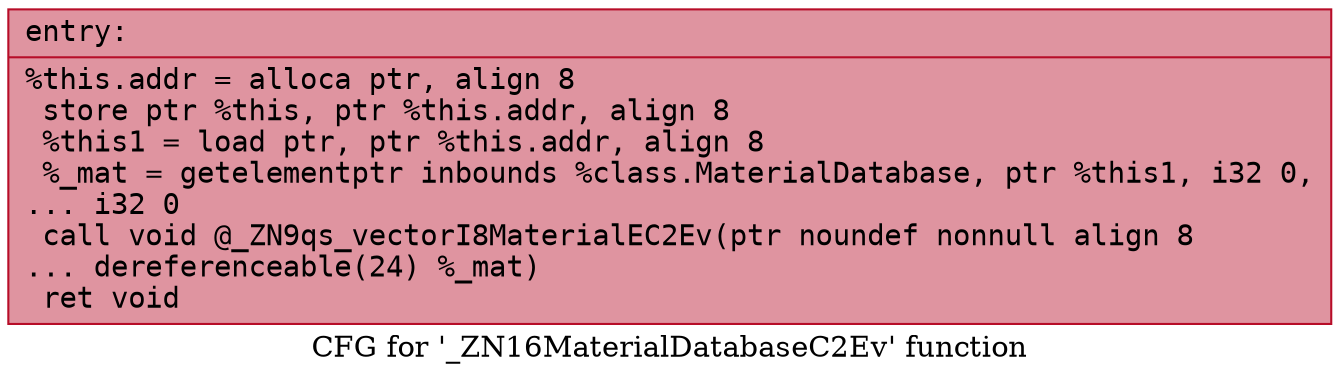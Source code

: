 digraph "CFG for '_ZN16MaterialDatabaseC2Ev' function" {
	label="CFG for '_ZN16MaterialDatabaseC2Ev' function";

	Node0x55dab46cf970 [shape=record,color="#b70d28ff", style=filled, fillcolor="#b70d2870" fontname="Courier",label="{entry:\l|  %this.addr = alloca ptr, align 8\l  store ptr %this, ptr %this.addr, align 8\l  %this1 = load ptr, ptr %this.addr, align 8\l  %_mat = getelementptr inbounds %class.MaterialDatabase, ptr %this1, i32 0,\l... i32 0\l  call void @_ZN9qs_vectorI8MaterialEC2Ev(ptr noundef nonnull align 8\l... dereferenceable(24) %_mat)\l  ret void\l}"];
}
